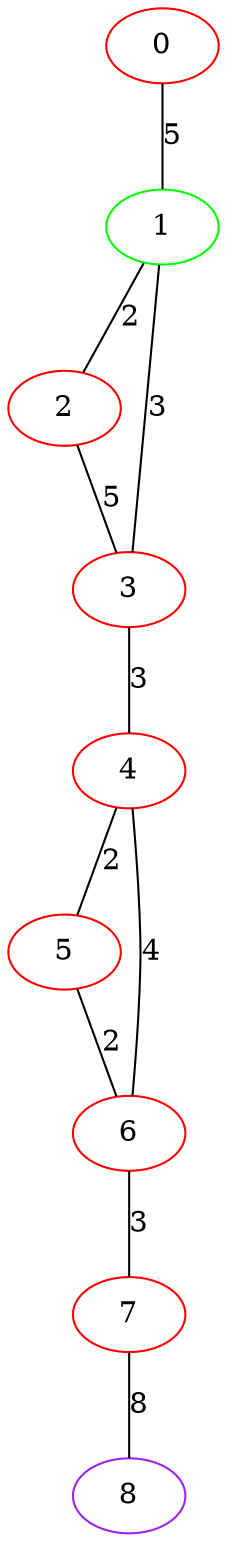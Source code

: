 graph "" {
0 [color=red, weight=1];
1 [color=green, weight=2];
2 [color=red, weight=1];
3 [color=red, weight=1];
4 [color=red, weight=1];
5 [color=red, weight=1];
6 [color=red, weight=1];
7 [color=red, weight=1];
8 [color=purple, weight=4];
0 -- 1  [key=0, label=5];
1 -- 2  [key=0, label=2];
1 -- 3  [key=0, label=3];
2 -- 3  [key=0, label=5];
3 -- 4  [key=0, label=3];
4 -- 5  [key=0, label=2];
4 -- 6  [key=0, label=4];
5 -- 6  [key=0, label=2];
6 -- 7  [key=0, label=3];
7 -- 8  [key=0, label=8];
}
